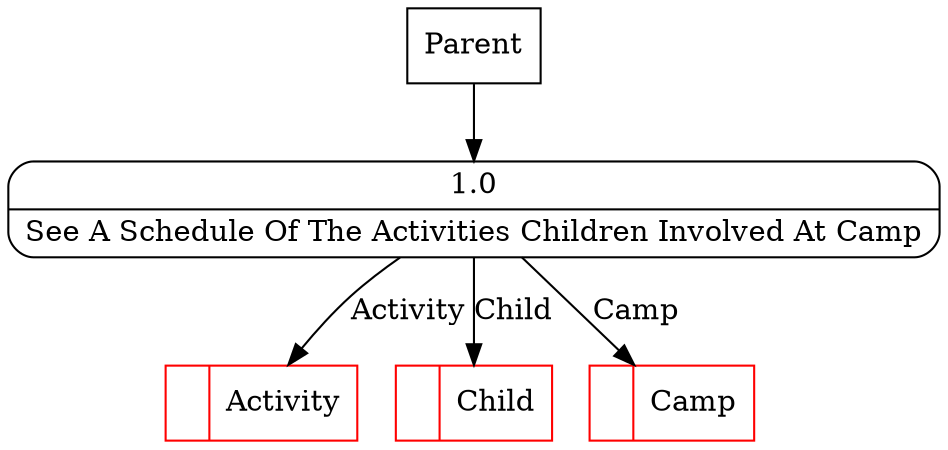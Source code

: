 digraph dfd2{ 
node[shape=record]
200 [label="<f0>  |<f1> Activity " color=red];
201 [label="<f0>  |<f1> Child " color=red];
202 [label="<f0>  |<f1> Camp " color=red];
203 [label="Parent" shape=box];
204 [label="{<f0> 1.0|<f1> See A Schedule Of The Activities Children Involved At Camp }" shape=Mrecord];
203 -> 204
204 -> 200 [label="Activity"]
204 -> 201 [label="Child"]
204 -> 202 [label="Camp"]
}